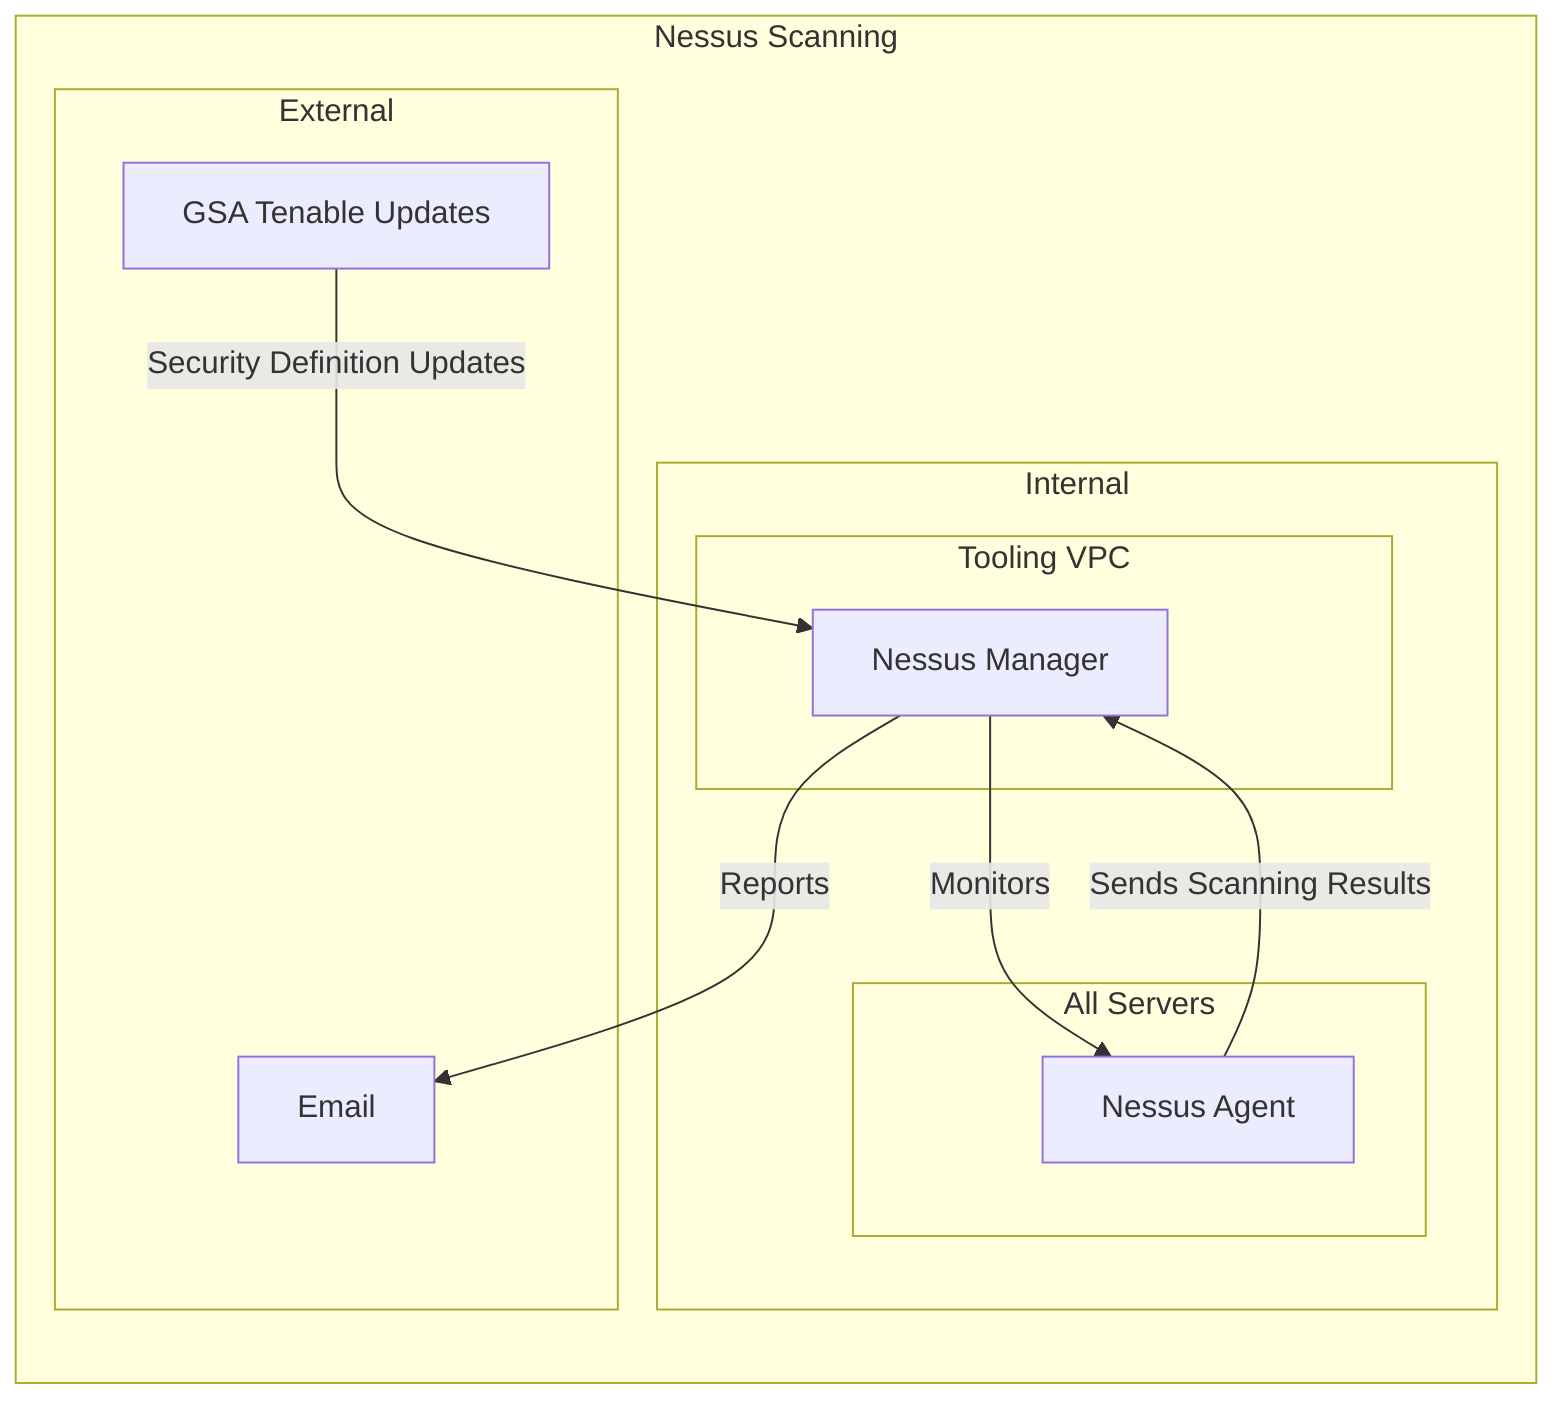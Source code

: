 graph LR
  subgraph Nessus Scanning
    subgraph Internal
      subgraph Tooling VPC
        nessus["Nessus Manager"]
      end
      subgraph All Servers
        nessus-agent1["Nessus Agent"]
      end
    end
    subgraph External
      nessus-updates["GSA Tenable Updates"]
      email2["Email"]
    end

    nessus-agent1--Sends Scanning Results-->nessus
    nessus--Monitors-->nessus-agent1
    nessus-updates--Security Definition Updates-->nessus
    nessus--Reports-->email2
  end